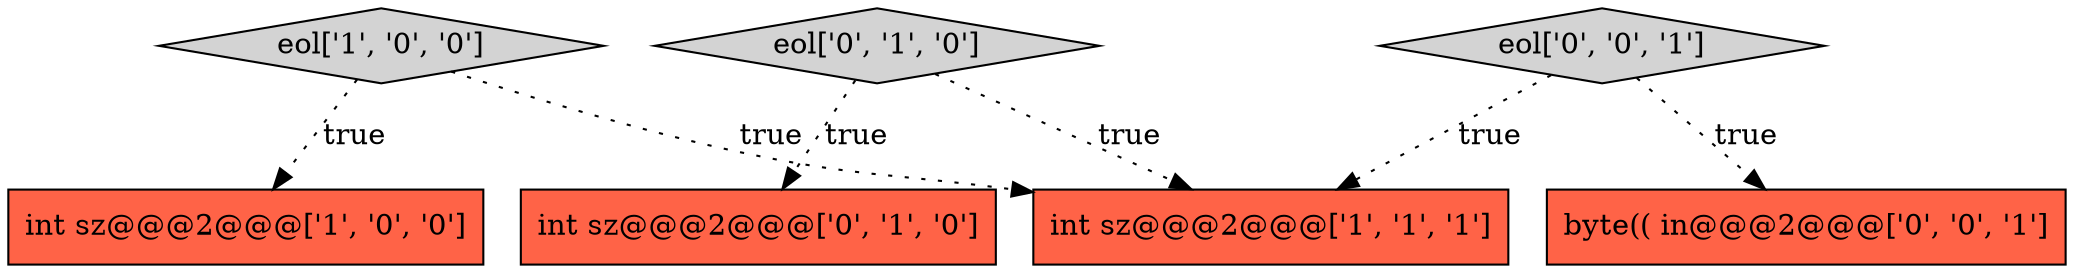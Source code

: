 digraph {
0 [style = filled, label = "int sz@@@2@@@['1', '0', '0']", fillcolor = tomato, shape = box image = "AAA0AAABBB1BBB"];
1 [style = filled, label = "eol['1', '0', '0']", fillcolor = lightgray, shape = diamond image = "AAA0AAABBB1BBB"];
6 [style = filled, label = "byte(( in@@@2@@@['0', '0', '1']", fillcolor = tomato, shape = box image = "AAA0AAABBB3BBB"];
4 [style = filled, label = "eol['0', '1', '0']", fillcolor = lightgray, shape = diamond image = "AAA0AAABBB2BBB"];
3 [style = filled, label = "int sz@@@2@@@['0', '1', '0']", fillcolor = tomato, shape = box image = "AAA0AAABBB2BBB"];
2 [style = filled, label = "int sz@@@2@@@['1', '1', '1']", fillcolor = tomato, shape = box image = "AAA0AAABBB1BBB"];
5 [style = filled, label = "eol['0', '0', '1']", fillcolor = lightgray, shape = diamond image = "AAA0AAABBB3BBB"];
1->2 [style = dotted, label="true"];
5->6 [style = dotted, label="true"];
4->3 [style = dotted, label="true"];
5->2 [style = dotted, label="true"];
1->0 [style = dotted, label="true"];
4->2 [style = dotted, label="true"];
}
